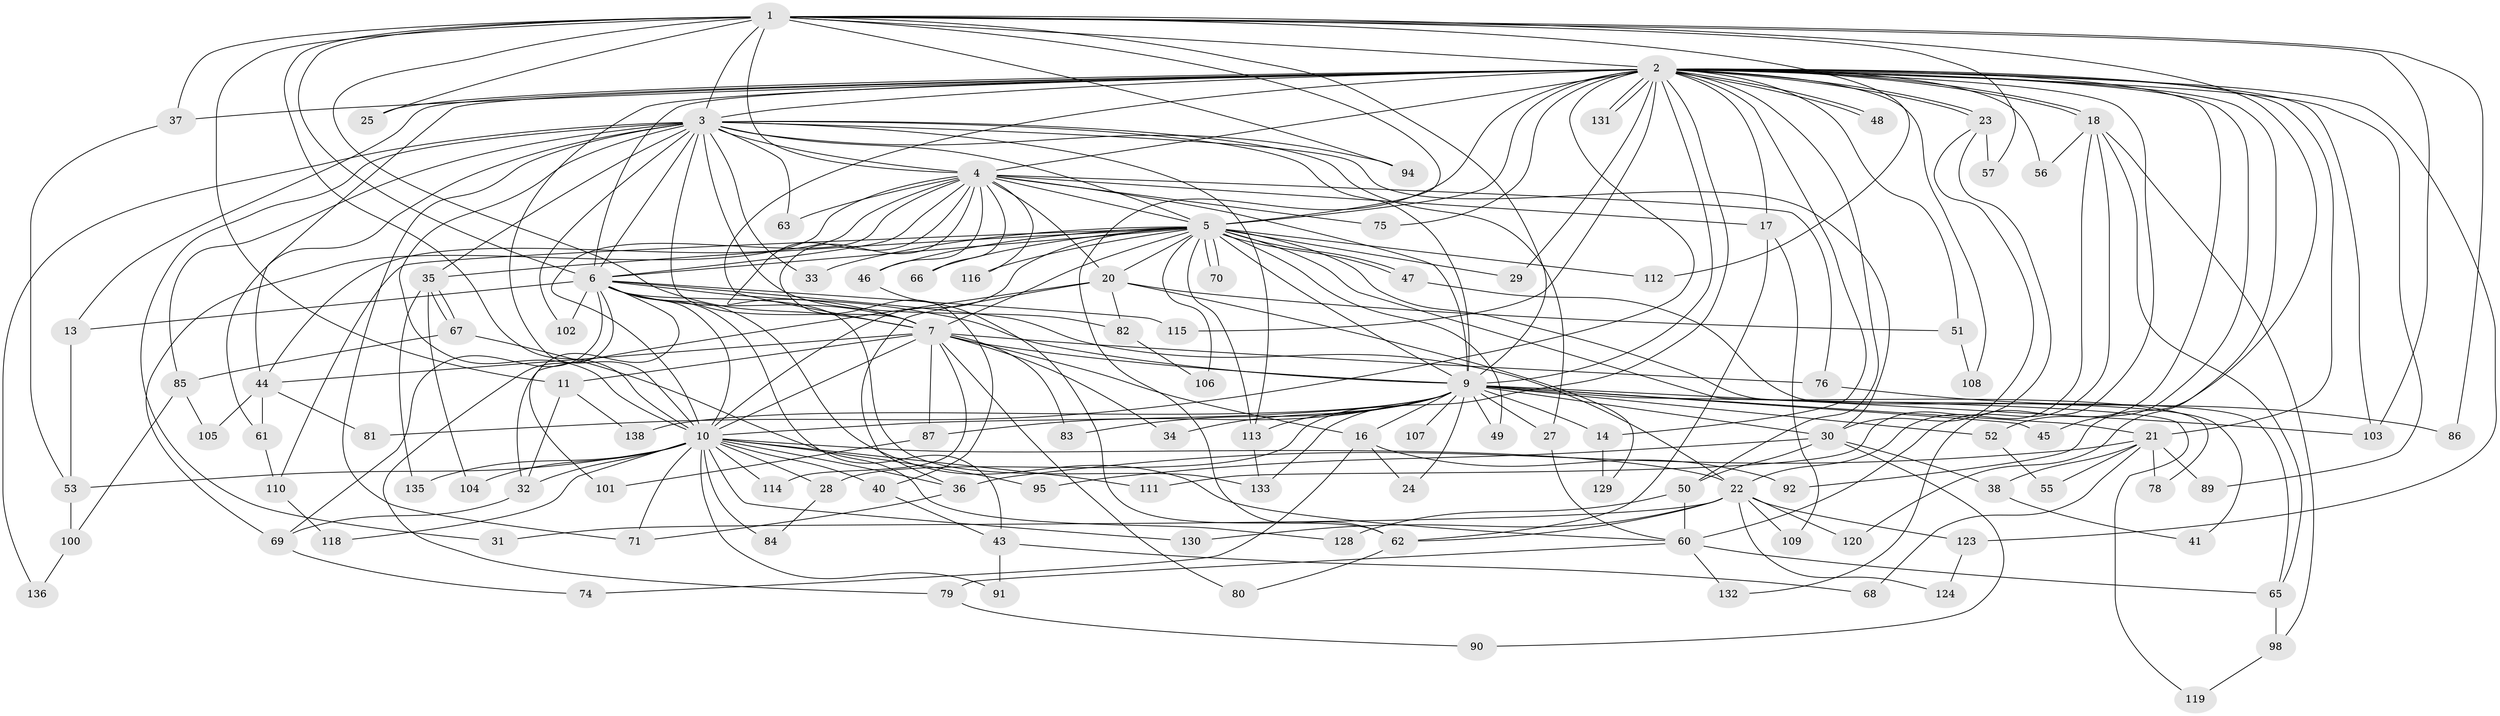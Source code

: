 // original degree distribution, {20: 0.007246376811594203, 39: 0.007246376811594203, 23: 0.007246376811594203, 21: 0.007246376811594203, 27: 0.014492753623188406, 18: 0.007246376811594203, 19: 0.007246376811594203, 15: 0.007246376811594203, 28: 0.007246376811594203, 3: 0.2608695652173913, 4: 0.09420289855072464, 5: 0.043478260869565216, 7: 0.021739130434782608, 8: 0.007246376811594203, 2: 0.4855072463768116, 6: 0.014492753623188406}
// Generated by graph-tools (version 1.1) at 2025/41/03/06/25 10:41:33]
// undirected, 111 vertices, 255 edges
graph export_dot {
graph [start="1"]
  node [color=gray90,style=filled];
  1 [super="+19"];
  2 [super="+8"];
  3 [super="+12"];
  4 [super="+64"];
  5 [super="+15"];
  6 [super="+42"];
  7 [super="+93"];
  9 [super="+54"];
  10 [super="+58"];
  11 [super="+73"];
  13;
  14;
  16;
  17;
  18;
  20 [super="+39"];
  21 [super="+26"];
  22 [super="+117"];
  23;
  24;
  25;
  27;
  28;
  29;
  30 [super="+88"];
  31;
  32 [super="+77"];
  33;
  34;
  35;
  36;
  37;
  38;
  40;
  41;
  43;
  44 [super="+59"];
  45;
  46 [super="+72"];
  47;
  48;
  49;
  50 [super="+125"];
  51;
  52;
  53 [super="+126"];
  55;
  56 [super="+97"];
  57;
  60 [super="+96"];
  61;
  62 [super="+134"];
  63;
  65 [super="+99"];
  66;
  67;
  68;
  69;
  70;
  71 [super="+122"];
  74;
  75;
  76;
  78;
  79;
  80;
  81;
  82;
  83;
  84;
  85;
  86;
  87;
  89;
  90;
  91;
  92;
  94;
  95;
  98;
  100;
  101;
  102;
  103 [super="+121"];
  104;
  105;
  106;
  107;
  108;
  109;
  110;
  111;
  112;
  113 [super="+127"];
  114;
  115;
  116;
  118;
  119;
  120;
  123;
  124;
  128;
  129;
  130;
  131;
  132;
  133 [super="+137"];
  135;
  136;
  138;
  1 -- 2 [weight=2];
  1 -- 3;
  1 -- 4;
  1 -- 5;
  1 -- 6;
  1 -- 7 [weight=2];
  1 -- 9;
  1 -- 10;
  1 -- 11;
  1 -- 25;
  1 -- 37;
  1 -- 57;
  1 -- 86;
  1 -- 92;
  1 -- 94;
  1 -- 112;
  1 -- 103;
  2 -- 3 [weight=2];
  2 -- 4 [weight=2];
  2 -- 5 [weight=3];
  2 -- 6 [weight=2];
  2 -- 7 [weight=2];
  2 -- 9 [weight=2];
  2 -- 10 [weight=3];
  2 -- 13;
  2 -- 14;
  2 -- 17;
  2 -- 18;
  2 -- 18;
  2 -- 23;
  2 -- 23;
  2 -- 25;
  2 -- 29;
  2 -- 37;
  2 -- 44;
  2 -- 45;
  2 -- 48;
  2 -- 48;
  2 -- 50;
  2 -- 51;
  2 -- 52;
  2 -- 56 [weight=2];
  2 -- 75;
  2 -- 81;
  2 -- 89;
  2 -- 115;
  2 -- 120;
  2 -- 131;
  2 -- 131;
  2 -- 132;
  2 -- 133;
  2 -- 108;
  2 -- 21 [weight=2];
  2 -- 123;
  2 -- 62;
  2 -- 103;
  3 -- 4 [weight=2];
  3 -- 5;
  3 -- 6;
  3 -- 7;
  3 -- 9;
  3 -- 10 [weight=2];
  3 -- 27;
  3 -- 30;
  3 -- 31;
  3 -- 33;
  3 -- 35;
  3 -- 61;
  3 -- 71;
  3 -- 82;
  3 -- 85;
  3 -- 94;
  3 -- 136;
  3 -- 102;
  3 -- 63;
  3 -- 113;
  4 -- 5;
  4 -- 6 [weight=2];
  4 -- 7;
  4 -- 9;
  4 -- 10;
  4 -- 17;
  4 -- 20;
  4 -- 40;
  4 -- 44;
  4 -- 46;
  4 -- 63;
  4 -- 66;
  4 -- 69;
  4 -- 75;
  4 -- 116;
  4 -- 76;
  5 -- 6;
  5 -- 7;
  5 -- 9;
  5 -- 10;
  5 -- 20;
  5 -- 29;
  5 -- 33;
  5 -- 35;
  5 -- 41;
  5 -- 46;
  5 -- 47;
  5 -- 47;
  5 -- 49;
  5 -- 66;
  5 -- 70;
  5 -- 70;
  5 -- 78;
  5 -- 106;
  5 -- 110;
  5 -- 112;
  5 -- 113;
  5 -- 116;
  6 -- 7;
  6 -- 9;
  6 -- 10;
  6 -- 13;
  6 -- 22;
  6 -- 43;
  6 -- 60;
  6 -- 69;
  6 -- 79;
  6 -- 101;
  6 -- 115;
  6 -- 102;
  6 -- 133;
  7 -- 9;
  7 -- 10;
  7 -- 11;
  7 -- 16;
  7 -- 34;
  7 -- 76;
  7 -- 80;
  7 -- 83;
  7 -- 87;
  7 -- 114;
  7 -- 44;
  9 -- 10;
  9 -- 14;
  9 -- 16;
  9 -- 21;
  9 -- 24;
  9 -- 27;
  9 -- 28;
  9 -- 34 [weight=2];
  9 -- 45;
  9 -- 49;
  9 -- 52;
  9 -- 83;
  9 -- 87;
  9 -- 103;
  9 -- 107 [weight=2];
  9 -- 113;
  9 -- 119;
  9 -- 138;
  9 -- 30;
  10 -- 28;
  10 -- 32;
  10 -- 36;
  10 -- 40;
  10 -- 84;
  10 -- 91;
  10 -- 95;
  10 -- 104;
  10 -- 111;
  10 -- 114;
  10 -- 118;
  10 -- 130;
  10 -- 135;
  10 -- 22;
  10 -- 53;
  10 -- 71;
  11 -- 32;
  11 -- 138;
  13 -- 53;
  14 -- 129;
  16 -- 24;
  16 -- 74;
  16 -- 92;
  17 -- 109;
  17 -- 62;
  18 -- 22;
  18 -- 56;
  18 -- 60;
  18 -- 65;
  18 -- 98;
  20 -- 32;
  20 -- 82;
  20 -- 129;
  20 -- 51;
  20 -- 36;
  21 -- 36;
  21 -- 38;
  21 -- 55;
  21 -- 68;
  21 -- 78;
  21 -- 89;
  22 -- 31;
  22 -- 62;
  22 -- 109;
  22 -- 124;
  22 -- 130;
  22 -- 120;
  22 -- 123;
  23 -- 30;
  23 -- 57;
  23 -- 111;
  27 -- 60;
  28 -- 84;
  30 -- 38;
  30 -- 50;
  30 -- 90;
  30 -- 95;
  32 -- 69;
  35 -- 67;
  35 -- 67;
  35 -- 104;
  35 -- 135;
  36 -- 71;
  37 -- 53;
  38 -- 41;
  40 -- 43;
  43 -- 68;
  43 -- 91;
  44 -- 61;
  44 -- 81;
  44 -- 105;
  46 -- 62;
  47 -- 65;
  50 -- 128;
  50 -- 60;
  51 -- 108;
  52 -- 55;
  53 -- 100;
  60 -- 79;
  60 -- 132;
  60 -- 65;
  61 -- 110;
  62 -- 80;
  65 -- 98;
  67 -- 85;
  67 -- 128;
  69 -- 74;
  76 -- 86;
  79 -- 90;
  82 -- 106;
  85 -- 100;
  85 -- 105;
  87 -- 101;
  98 -- 119;
  100 -- 136;
  110 -- 118;
  113 -- 133;
  123 -- 124;
}

